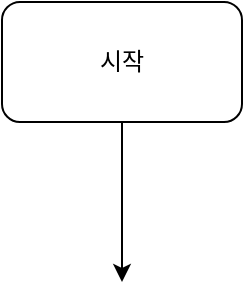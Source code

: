 <mxfile version="22.1.4" type="device">
  <diagram name="페이지-1" id="dp2jyKgWK-WjwrVavavZ">
    <mxGraphModel dx="1194" dy="570" grid="1" gridSize="10" guides="1" tooltips="1" connect="1" arrows="1" fold="1" page="1" pageScale="1" pageWidth="583" pageHeight="827" math="0" shadow="0">
      <root>
        <mxCell id="0" />
        <mxCell id="1" parent="0" />
        <mxCell id="Qo6_YF4v4kPyGaBIaNgI-4" style="edgeStyle=orthogonalEdgeStyle;rounded=0;orthogonalLoop=1;jettySize=auto;html=1;" edge="1" parent="1" source="Qo6_YF4v4kPyGaBIaNgI-2">
          <mxGeometry relative="1" as="geometry">
            <mxPoint x="140" y="310" as="targetPoint" />
          </mxGeometry>
        </mxCell>
        <mxCell id="Qo6_YF4v4kPyGaBIaNgI-2" value="시작" style="rounded=1;whiteSpace=wrap;html=1;" vertex="1" parent="1">
          <mxGeometry x="80" y="170" width="120" height="60" as="geometry" />
        </mxCell>
      </root>
    </mxGraphModel>
  </diagram>
</mxfile>
